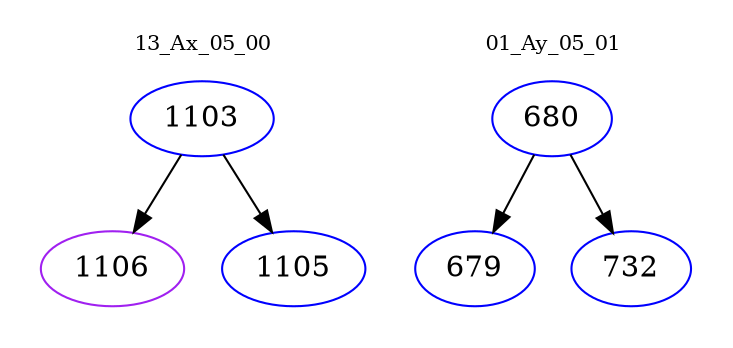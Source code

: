 digraph{
subgraph cluster_0 {
color = white
label = "13_Ax_05_00";
fontsize=10;
T0_1103 [label="1103", color="blue"]
T0_1103 -> T0_1106 [color="black"]
T0_1106 [label="1106", color="purple"]
T0_1103 -> T0_1105 [color="black"]
T0_1105 [label="1105", color="blue"]
}
subgraph cluster_1 {
color = white
label = "01_Ay_05_01";
fontsize=10;
T1_680 [label="680", color="blue"]
T1_680 -> T1_679 [color="black"]
T1_679 [label="679", color="blue"]
T1_680 -> T1_732 [color="black"]
T1_732 [label="732", color="blue"]
}
}
